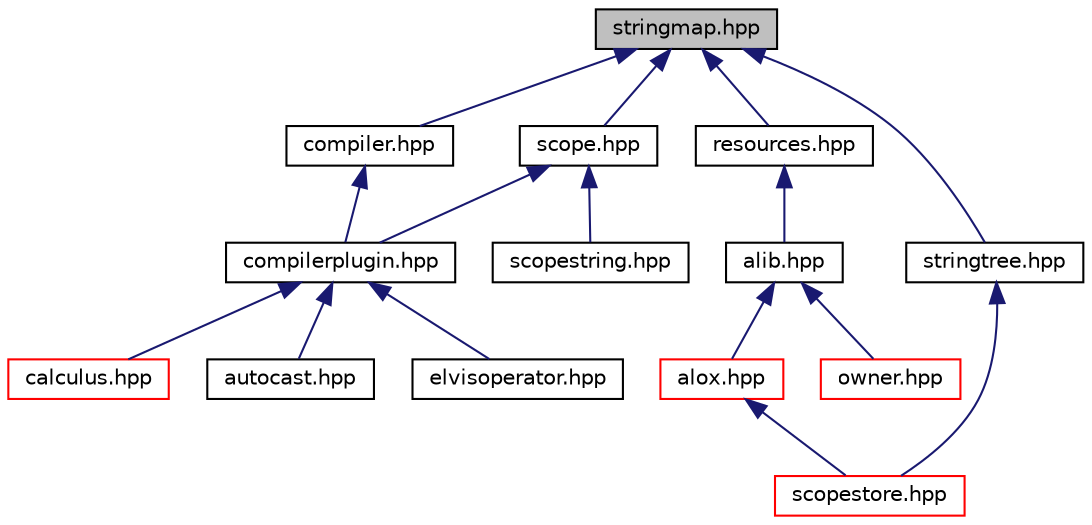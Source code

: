 digraph "stringmap.hpp"
{
  edge [fontname="Helvetica",fontsize="10",labelfontname="Helvetica",labelfontsize="10"];
  node [fontname="Helvetica",fontsize="10",shape=record];
  Node1 [label="stringmap.hpp",height=0.2,width=0.4,color="black", fillcolor="grey75", style="filled", fontcolor="black"];
  Node1 -> Node2 [dir="back",color="midnightblue",fontsize="10",style="solid",fontname="Helvetica"];
  Node2 [label="scope.hpp",height=0.2,width=0.4,color="black", fillcolor="white", style="filled",URL="$scope_8hpp_source.html"];
  Node2 -> Node3 [dir="back",color="midnightblue",fontsize="10",style="solid",fontname="Helvetica"];
  Node3 [label="compilerplugin.hpp",height=0.2,width=0.4,color="black", fillcolor="white", style="filled",URL="$compilerplugin_8hpp_source.html"];
  Node3 -> Node4 [dir="back",color="midnightblue",fontsize="10",style="solid",fontname="Helvetica"];
  Node4 [label="calculus.hpp",height=0.2,width=0.4,color="red", fillcolor="white", style="filled",URL="$calculus_8hpp_source.html"];
  Node3 -> Node9 [dir="back",color="midnightblue",fontsize="10",style="solid",fontname="Helvetica"];
  Node9 [label="autocast.hpp",height=0.2,width=0.4,color="black", fillcolor="white", style="filled",URL="$autocast_8hpp_source.html"];
  Node3 -> Node10 [dir="back",color="midnightblue",fontsize="10",style="solid",fontname="Helvetica"];
  Node10 [label="elvisoperator.hpp",height=0.2,width=0.4,color="black", fillcolor="white", style="filled",URL="$elvisoperator_8hpp_source.html"];
  Node2 -> Node11 [dir="back",color="midnightblue",fontsize="10",style="solid",fontname="Helvetica"];
  Node11 [label="scopestring.hpp",height=0.2,width=0.4,color="black", fillcolor="white", style="filled",URL="$scopestring_8hpp_source.html"];
  Node1 -> Node12 [dir="back",color="midnightblue",fontsize="10",style="solid",fontname="Helvetica"];
  Node12 [label="compiler.hpp",height=0.2,width=0.4,color="black", fillcolor="white", style="filled",URL="$compiler_8hpp_source.html"];
  Node12 -> Node3 [dir="back",color="midnightblue",fontsize="10",style="solid",fontname="Helvetica"];
  Node1 -> Node13 [dir="back",color="midnightblue",fontsize="10",style="solid",fontname="Helvetica"];
  Node13 [label="resources.hpp",height=0.2,width=0.4,color="black", fillcolor="white", style="filled",URL="$resources_8hpp.html"];
  Node13 -> Node14 [dir="back",color="midnightblue",fontsize="10",style="solid",fontname="Helvetica"];
  Node14 [label="alib.hpp",height=0.2,width=0.4,color="black", fillcolor="white", style="filled",URL="$alib_8hpp.html"];
  Node14 -> Node15 [dir="back",color="midnightblue",fontsize="10",style="solid",fontname="Helvetica"];
  Node15 [label="alox.hpp",height=0.2,width=0.4,color="red", fillcolor="white", style="filled",URL="$alox_2alox_8hpp.html"];
  Node15 -> Node30 [dir="back",color="midnightblue",fontsize="10",style="solid",fontname="Helvetica"];
  Node30 [label="scopestore.hpp",height=0.2,width=0.4,color="red", fillcolor="white", style="filled",URL="$scopestore_8hpp.html"];
  Node14 -> Node33 [dir="back",color="midnightblue",fontsize="10",style="solid",fontname="Helvetica"];
  Node33 [label="owner.hpp",height=0.2,width=0.4,color="red", fillcolor="white", style="filled",URL="$owner_8hpp.html"];
  Node1 -> Node47 [dir="back",color="midnightblue",fontsize="10",style="solid",fontname="Helvetica"];
  Node47 [label="stringtree.hpp",height=0.2,width=0.4,color="black", fillcolor="white", style="filled",URL="$stringtree_8hpp.html"];
  Node47 -> Node30 [dir="back",color="midnightblue",fontsize="10",style="solid",fontname="Helvetica"];
}
